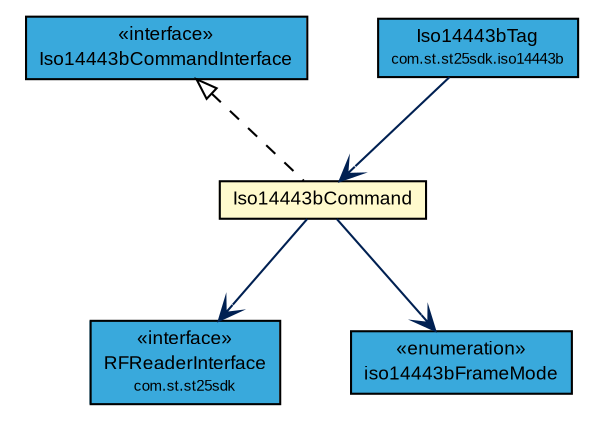 #!/usr/local/bin/dot
#
# Class diagram 
# Generated by UMLGraph version R5_7_2-3-gee82a7 (http://www.umlgraph.org/)
#

digraph G {
	edge [fontname="arial",fontsize=10,labelfontname="arial",labelfontsize=10];
	node [fontname="arial",fontsize=10,shape=plaintext];
	nodesep=0.25;
	ranksep=0.5;
	// com.st.st25sdk.RFReaderInterface
	c12218 [label=<<table title="com.st.st25sdk.RFReaderInterface" border="0" cellborder="1" cellspacing="0" cellpadding="2" port="p" bgcolor="#39a9dc" href="../RFReaderInterface.html">
		<tr><td><table border="0" cellspacing="0" cellpadding="1">
<tr><td align="center" balign="center"> &#171;interface&#187; </td></tr>
<tr><td align="center" balign="center"> RFReaderInterface </td></tr>
<tr><td align="center" balign="center"><font point-size="7.0"> com.st.st25sdk </font></td></tr>
		</table></td></tr>
		</table>>, URL="../RFReaderInterface.html", fontname="arial", fontcolor="black", fontsize=9.0];
	// com.st.st25sdk.command.Iso14443bCommandInterface
	c12273 [label=<<table title="com.st.st25sdk.command.Iso14443bCommandInterface" border="0" cellborder="1" cellspacing="0" cellpadding="2" port="p" bgcolor="#39a9dc" href="./Iso14443bCommandInterface.html">
		<tr><td><table border="0" cellspacing="0" cellpadding="1">
<tr><td align="center" balign="center"> &#171;interface&#187; </td></tr>
<tr><td align="center" balign="center"> Iso14443bCommandInterface </td></tr>
		</table></td></tr>
		</table>>, URL="./Iso14443bCommandInterface.html", fontname="arial", fontcolor="black", fontsize=9.0];
	// com.st.st25sdk.command.Iso14443bCommand
	c12274 [label=<<table title="com.st.st25sdk.command.Iso14443bCommand" border="0" cellborder="1" cellspacing="0" cellpadding="2" port="p" bgcolor="lemonChiffon" href="./Iso14443bCommand.html">
		<tr><td><table border="0" cellspacing="0" cellpadding="1">
<tr><td align="center" balign="center"> Iso14443bCommand </td></tr>
		</table></td></tr>
		</table>>, URL="./Iso14443bCommand.html", fontname="arial", fontcolor="black", fontsize=9.0];
	// com.st.st25sdk.command.Iso14443bCommand.iso14443bFrameMode
	c12275 [label=<<table title="com.st.st25sdk.command.Iso14443bCommand.iso14443bFrameMode" border="0" cellborder="1" cellspacing="0" cellpadding="2" port="p" bgcolor="#39a9dc" href="./Iso14443bCommand.iso14443bFrameMode.html">
		<tr><td><table border="0" cellspacing="0" cellpadding="1">
<tr><td align="center" balign="center"> &#171;enumeration&#187; </td></tr>
<tr><td align="center" balign="center"> iso14443bFrameMode </td></tr>
		</table></td></tr>
		</table>>, URL="./Iso14443bCommand.iso14443bFrameMode.html", fontname="arial", fontcolor="black", fontsize=9.0];
	// com.st.st25sdk.iso14443b.Iso14443bTag
	c12281 [label=<<table title="com.st.st25sdk.iso14443b.Iso14443bTag" border="0" cellborder="1" cellspacing="0" cellpadding="2" port="p" bgcolor="#39a9dc" href="../iso14443b/Iso14443bTag.html">
		<tr><td><table border="0" cellspacing="0" cellpadding="1">
<tr><td align="center" balign="center"> Iso14443bTag </td></tr>
<tr><td align="center" balign="center"><font point-size="7.0"> com.st.st25sdk.iso14443b </font></td></tr>
		</table></td></tr>
		</table>>, URL="../iso14443b/Iso14443bTag.html", fontname="arial", fontcolor="black", fontsize=9.0];
	//com.st.st25sdk.command.Iso14443bCommand implements com.st.st25sdk.command.Iso14443bCommandInterface
	c12273:p -> c12274:p [dir=back,arrowtail=empty,style=dashed];
	// com.st.st25sdk.command.Iso14443bCommand NAVASSOC com.st.st25sdk.RFReaderInterface
	c12274:p -> c12218:p [taillabel="", label="", headlabel="", fontname="arial", fontcolor="#002052", fontsize=10.0, color="#002052", arrowhead=open];
	// com.st.st25sdk.command.Iso14443bCommand NAVASSOC com.st.st25sdk.command.Iso14443bCommand.iso14443bFrameMode
	c12274:p -> c12275:p [taillabel="", label="", headlabel="", fontname="arial", fontcolor="#002052", fontsize=10.0, color="#002052", arrowhead=open];
	// com.st.st25sdk.iso14443b.Iso14443bTag NAVASSOC com.st.st25sdk.command.Iso14443bCommand
	c12281:p -> c12274:p [taillabel="", label="", headlabel="", fontname="arial", fontcolor="#002052", fontsize=10.0, color="#002052", arrowhead=open];
}

